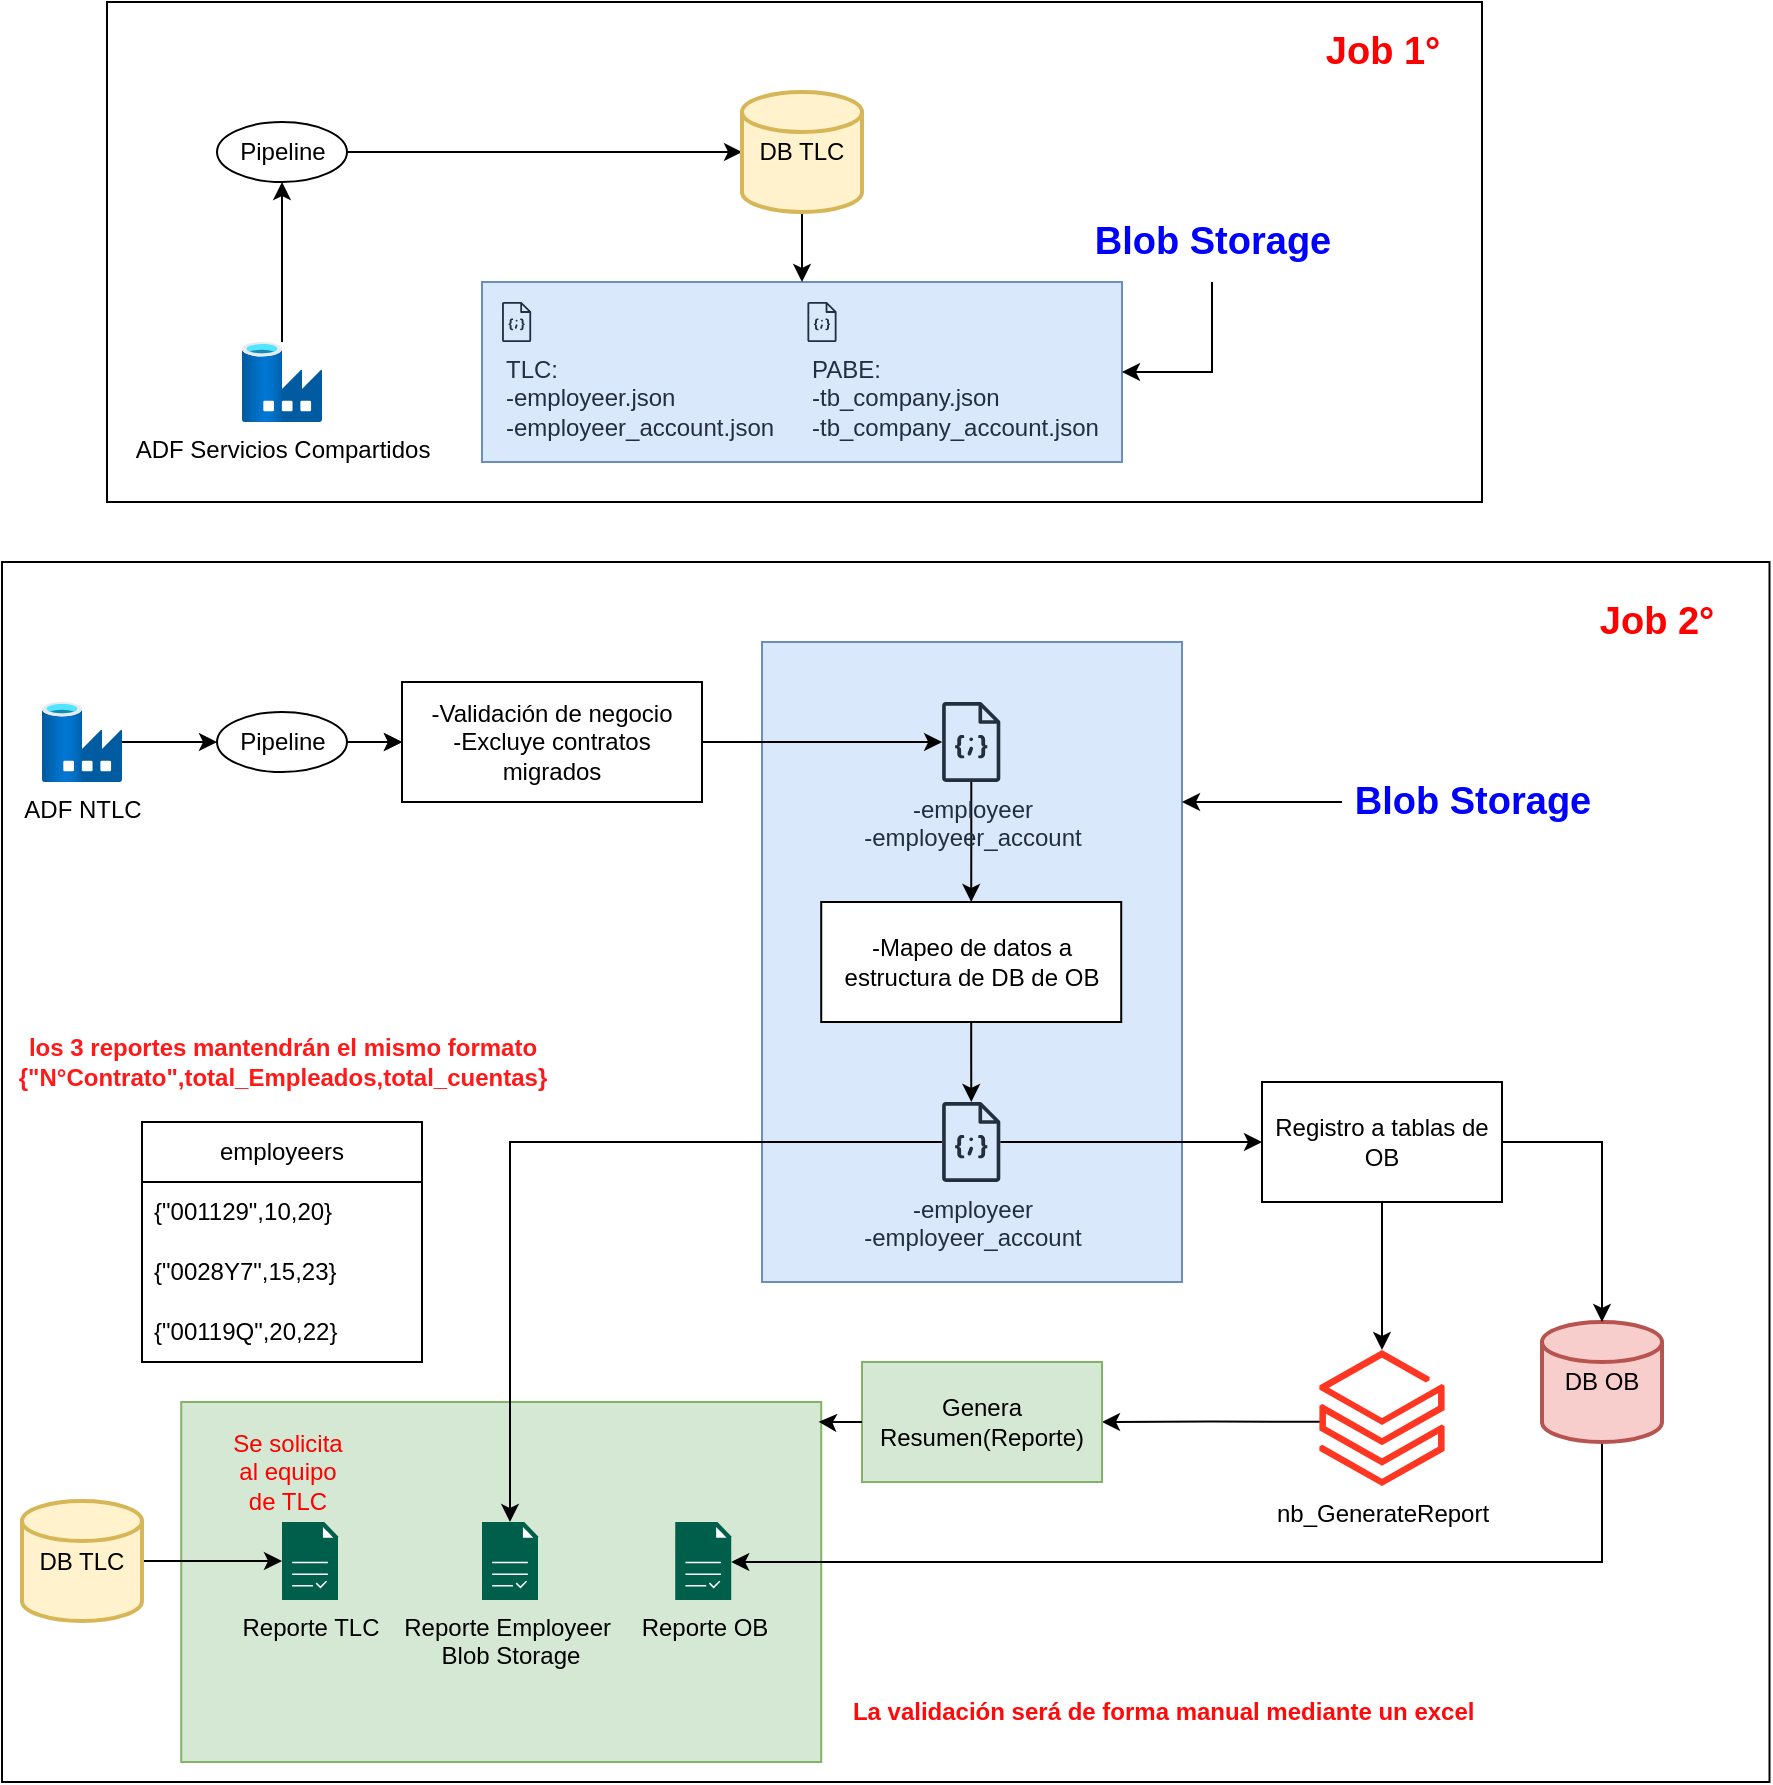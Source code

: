 <mxfile version="24.8.9" pages="2">
  <diagram name="Migración de Empleados TLC -&gt; OB" id="nlCe0b7GKrIll_RBae49">
    <mxGraphModel dx="2259" dy="1961" grid="1" gridSize="10" guides="1" tooltips="1" connect="1" arrows="1" fold="1" page="1" pageScale="1" pageWidth="827" pageHeight="1169" math="0" shadow="0">
      <root>
        <mxCell id="0" />
        <mxCell id="1" parent="0" />
        <mxCell id="HSUewxkY6lKR0_UNjJip-84" value="" style="rounded=0;whiteSpace=wrap;html=1;" parent="1" vertex="1">
          <mxGeometry x="-40" y="150" width="883.75" height="610" as="geometry" />
        </mxCell>
        <mxCell id="HSUewxkY6lKR0_UNjJip-83" value="" style="rounded=0;whiteSpace=wrap;html=1;" parent="1" vertex="1">
          <mxGeometry x="12.5" y="-130" width="687.5" height="250" as="geometry" />
        </mxCell>
        <mxCell id="HSUewxkY6lKR0_UNjJip-78" value="" style="rounded=0;whiteSpace=wrap;html=1;fillColor=#d5e8d4;strokeColor=#82b366;" parent="1" vertex="1">
          <mxGeometry x="49.61" y="570" width="320" height="180" as="geometry" />
        </mxCell>
        <mxCell id="HSUewxkY6lKR0_UNjJip-64" value="" style="rounded=0;whiteSpace=wrap;html=1;fillColor=#dae8fc;strokeColor=#6c8ebf;" parent="1" vertex="1">
          <mxGeometry x="340" y="190" width="210" height="320" as="geometry" />
        </mxCell>
        <mxCell id="HSUewxkY6lKR0_UNjJip-3" style="edgeStyle=orthogonalEdgeStyle;rounded=0;orthogonalLoop=1;jettySize=auto;html=1;entryX=0.5;entryY=1;entryDx=0;entryDy=0;" parent="1" source="HSUewxkY6lKR0_UNjJip-1" target="HSUewxkY6lKR0_UNjJip-2" edge="1">
          <mxGeometry relative="1" as="geometry" />
        </mxCell>
        <mxCell id="HSUewxkY6lKR0_UNjJip-1" value="ADF Servicios Compartidos" style="image;aspect=fixed;html=1;points=[];align=center;fontSize=12;image=img/lib/azure2/databases/Data_Factory.svg;" parent="1" vertex="1">
          <mxGeometry x="80" y="40" width="40" height="40" as="geometry" />
        </mxCell>
        <mxCell id="HSUewxkY6lKR0_UNjJip-14" style="edgeStyle=orthogonalEdgeStyle;rounded=0;orthogonalLoop=1;jettySize=auto;html=1;entryX=0;entryY=0.5;entryDx=0;entryDy=0;entryPerimeter=0;" parent="1" source="HSUewxkY6lKR0_UNjJip-2" target="HSUewxkY6lKR0_UNjJip-38" edge="1">
          <mxGeometry relative="1" as="geometry" />
        </mxCell>
        <mxCell id="HSUewxkY6lKR0_UNjJip-2" value="Pipeline" style="ellipse;whiteSpace=wrap;html=1;" parent="1" vertex="1">
          <mxGeometry x="67.5" y="-70" width="65" height="30" as="geometry" />
        </mxCell>
        <mxCell id="HSUewxkY6lKR0_UNjJip-22" value="BlobStorage" style="group;align=right;" parent="1" vertex="1" connectable="0">
          <mxGeometry x="200" y="10" width="320" height="90" as="geometry" />
        </mxCell>
        <mxCell id="HSUewxkY6lKR0_UNjJip-13" value="" style="rounded=0;whiteSpace=wrap;html=1;fillColor=#dae8fc;strokeColor=#6c8ebf;" parent="HSUewxkY6lKR0_UNjJip-22" vertex="1">
          <mxGeometry width="320" height="90" as="geometry" />
        </mxCell>
        <mxCell id="HSUewxkY6lKR0_UNjJip-11" value="TLC:&lt;br&gt;-employeer.json&lt;br&gt;-employeer_account.json" style="sketch=0;outlineConnect=0;fontColor=#232F3E;gradientColor=none;fillColor=#232F3D;strokeColor=none;dashed=0;verticalLabelPosition=bottom;verticalAlign=top;align=left;html=1;fontSize=12;fontStyle=0;aspect=fixed;pointerEvents=1;shape=mxgraph.aws4.json_script;" parent="HSUewxkY6lKR0_UNjJip-22" vertex="1">
          <mxGeometry x="10" y="10" width="14.61" height="20" as="geometry" />
        </mxCell>
        <mxCell id="HSUewxkY6lKR0_UNjJip-12" value="PABE:&lt;br&gt;&lt;div style=&quot;&quot;&gt;&lt;span style=&quot;background-color: initial;&quot;&gt;-tb_company.json&lt;/span&gt;&lt;/div&gt;-tb_company_account.json" style="sketch=0;outlineConnect=0;fontColor=#232F3E;gradientColor=none;fillColor=#232F3D;strokeColor=none;dashed=0;verticalLabelPosition=bottom;verticalAlign=top;align=left;html=1;fontSize=12;fontStyle=0;aspect=fixed;pointerEvents=1;shape=mxgraph.aws4.json_script;" parent="HSUewxkY6lKR0_UNjJip-22" vertex="1">
          <mxGeometry x="162.69" y="10" width="14.61" height="20" as="geometry" />
        </mxCell>
        <mxCell id="HSUewxkY6lKR0_UNjJip-16" value="" style="rounded=0;whiteSpace=wrap;html=1;fillColor=#dae8fc;strokeColor=#6c8ebf;" parent="HSUewxkY6lKR0_UNjJip-22" vertex="1">
          <mxGeometry width="320" height="90" as="geometry" />
        </mxCell>
        <mxCell id="HSUewxkY6lKR0_UNjJip-17" value="TLC:&lt;br&gt;-employeer.json&lt;br&gt;-employeer_account.json" style="sketch=0;outlineConnect=0;fontColor=#232F3E;gradientColor=none;fillColor=#232F3D;strokeColor=none;dashed=0;verticalLabelPosition=bottom;verticalAlign=top;align=left;html=1;fontSize=12;fontStyle=0;aspect=fixed;pointerEvents=1;shape=mxgraph.aws4.json_script;" parent="HSUewxkY6lKR0_UNjJip-22" vertex="1">
          <mxGeometry x="10" y="10" width="14.61" height="20" as="geometry" />
        </mxCell>
        <mxCell id="HSUewxkY6lKR0_UNjJip-18" value="PABE:&lt;br&gt;&lt;div style=&quot;&quot;&gt;&lt;span style=&quot;background-color: initial;&quot;&gt;-tb_company.json&lt;/span&gt;&lt;/div&gt;-tb_company_account.json" style="sketch=0;outlineConnect=0;fontColor=#232F3E;gradientColor=none;fillColor=#232F3D;strokeColor=none;dashed=0;verticalLabelPosition=bottom;verticalAlign=top;align=left;html=1;fontSize=12;fontStyle=0;aspect=fixed;pointerEvents=1;shape=mxgraph.aws4.json_script;" parent="HSUewxkY6lKR0_UNjJip-22" vertex="1">
          <mxGeometry x="162.69" y="10" width="14.61" height="20" as="geometry" />
        </mxCell>
        <mxCell id="HSUewxkY6lKR0_UNjJip-46" style="edgeStyle=orthogonalEdgeStyle;rounded=0;orthogonalLoop=1;jettySize=auto;html=1;entryX=0;entryY=0.5;entryDx=0;entryDy=0;" parent="1" source="HSUewxkY6lKR0_UNjJip-30" target="HSUewxkY6lKR0_UNjJip-32" edge="1">
          <mxGeometry relative="1" as="geometry" />
        </mxCell>
        <mxCell id="HSUewxkY6lKR0_UNjJip-30" value="ADF NTLC" style="image;aspect=fixed;html=1;points=[];align=center;fontSize=12;image=img/lib/azure2/databases/Data_Factory.svg;" parent="1" vertex="1">
          <mxGeometry x="-20" y="220" width="40" height="40" as="geometry" />
        </mxCell>
        <mxCell id="HSUewxkY6lKR0_UNjJip-47" style="edgeStyle=orthogonalEdgeStyle;rounded=0;orthogonalLoop=1;jettySize=auto;html=1;" parent="1" source="HSUewxkY6lKR0_UNjJip-49" target="HSUewxkY6lKR0_UNjJip-37" edge="1">
          <mxGeometry relative="1" as="geometry" />
        </mxCell>
        <mxCell id="HSUewxkY6lKR0_UNjJip-50" value="" style="edgeStyle=orthogonalEdgeStyle;rounded=0;orthogonalLoop=1;jettySize=auto;html=1;" parent="1" source="HSUewxkY6lKR0_UNjJip-32" target="HSUewxkY6lKR0_UNjJip-49" edge="1">
          <mxGeometry relative="1" as="geometry" />
        </mxCell>
        <mxCell id="HSUewxkY6lKR0_UNjJip-32" value="Pipeline" style="ellipse;whiteSpace=wrap;html=1;" parent="1" vertex="1">
          <mxGeometry x="67.5" y="225" width="65" height="30" as="geometry" />
        </mxCell>
        <mxCell id="HSUewxkY6lKR0_UNjJip-52" style="edgeStyle=orthogonalEdgeStyle;rounded=0;orthogonalLoop=1;jettySize=auto;html=1;" parent="1" source="HSUewxkY6lKR0_UNjJip-37" target="HSUewxkY6lKR0_UNjJip-51" edge="1">
          <mxGeometry relative="1" as="geometry" />
        </mxCell>
        <mxCell id="HSUewxkY6lKR0_UNjJip-37" value="-employeer&lt;br&gt;-employeer_account" style="sketch=0;outlineConnect=0;fontColor=#232F3E;gradientColor=none;fillColor=#232F3D;strokeColor=none;dashed=0;verticalLabelPosition=bottom;verticalAlign=top;align=center;html=1;fontSize=12;fontStyle=0;aspect=fixed;pointerEvents=1;shape=mxgraph.aws4.json_script;" parent="1" vertex="1">
          <mxGeometry x="430" y="220" width="29.22" height="40" as="geometry" />
        </mxCell>
        <mxCell id="HSUewxkY6lKR0_UNjJip-39" style="edgeStyle=orthogonalEdgeStyle;rounded=0;orthogonalLoop=1;jettySize=auto;html=1;entryX=0.5;entryY=0;entryDx=0;entryDy=0;" parent="1" source="HSUewxkY6lKR0_UNjJip-38" target="HSUewxkY6lKR0_UNjJip-16" edge="1">
          <mxGeometry relative="1" as="geometry" />
        </mxCell>
        <mxCell id="HSUewxkY6lKR0_UNjJip-38" value="DB TLC" style="strokeWidth=2;html=1;shape=mxgraph.flowchart.database;whiteSpace=wrap;fillColor=#fff2cc;strokeColor=#d6b656;" parent="1" vertex="1">
          <mxGeometry x="330" y="-85" width="60" height="60" as="geometry" />
        </mxCell>
        <mxCell id="HSUewxkY6lKR0_UNjJip-74" style="edgeStyle=orthogonalEdgeStyle;rounded=0;orthogonalLoop=1;jettySize=auto;html=1;exitX=0.5;exitY=1;exitDx=0;exitDy=0;exitPerimeter=0;" parent="1" source="HSUewxkY6lKR0_UNjJip-42" target="HSUewxkY6lKR0_UNjJip-69" edge="1">
          <mxGeometry relative="1" as="geometry">
            <mxPoint x="739.42" y="650.0" as="sourcePoint" />
            <mxPoint x="320.003" y="720" as="targetPoint" />
            <Array as="points">
              <mxPoint x="760" y="650" />
            </Array>
          </mxGeometry>
        </mxCell>
        <mxCell id="HSUewxkY6lKR0_UNjJip-42" value="DB OB" style="strokeWidth=2;html=1;shape=mxgraph.flowchart.database;whiteSpace=wrap;fillColor=#f8cecc;strokeColor=#b85450;" parent="1" vertex="1">
          <mxGeometry x="730" y="530" width="60" height="60" as="geometry" />
        </mxCell>
        <mxCell id="HSUewxkY6lKR0_UNjJip-53" style="edgeStyle=orthogonalEdgeStyle;rounded=0;orthogonalLoop=1;jettySize=auto;html=1;" parent="1" source="HSUewxkY6lKR0_UNjJip-51" target="HSUewxkY6lKR0_UNjJip-55" edge="1">
          <mxGeometry relative="1" as="geometry">
            <mxPoint x="444.61" y="420" as="targetPoint" />
          </mxGeometry>
        </mxCell>
        <mxCell id="HSUewxkY6lKR0_UNjJip-51" value="-Mapeo de datos a estructura de DB de OB" style="whiteSpace=wrap;html=1;" parent="1" vertex="1">
          <mxGeometry x="369.61" y="320" width="150" height="60" as="geometry" />
        </mxCell>
        <mxCell id="HSUewxkY6lKR0_UNjJip-59" value="" style="edgeStyle=orthogonalEdgeStyle;rounded=0;orthogonalLoop=1;jettySize=auto;html=1;" parent="1" source="HSUewxkY6lKR0_UNjJip-55" target="HSUewxkY6lKR0_UNjJip-60" edge="1">
          <mxGeometry relative="1" as="geometry">
            <mxPoint x="510" y="440" as="targetPoint" />
          </mxGeometry>
        </mxCell>
        <mxCell id="HSUewxkY6lKR0_UNjJip-77" style="edgeStyle=orthogonalEdgeStyle;rounded=0;orthogonalLoop=1;jettySize=auto;html=1;" parent="1" source="HSUewxkY6lKR0_UNjJip-55" target="HSUewxkY6lKR0_UNjJip-72" edge="1">
          <mxGeometry relative="1" as="geometry" />
        </mxCell>
        <mxCell id="HSUewxkY6lKR0_UNjJip-55" value="-employeer&lt;br&gt;-employeer_account" style="sketch=0;outlineConnect=0;fontColor=#232F3E;gradientColor=none;fillColor=#232F3D;strokeColor=none;dashed=0;verticalLabelPosition=bottom;verticalAlign=top;align=center;html=1;fontSize=12;fontStyle=0;aspect=fixed;pointerEvents=1;shape=mxgraph.aws4.json_script;" parent="1" vertex="1">
          <mxGeometry x="430" y="420" width="29.22" height="40" as="geometry" />
        </mxCell>
        <mxCell id="HSUewxkY6lKR0_UNjJip-61" style="edgeStyle=orthogonalEdgeStyle;rounded=0;orthogonalLoop=1;jettySize=auto;html=1;entryX=0.5;entryY=0;entryDx=0;entryDy=0;entryPerimeter=0;" parent="1" source="HSUewxkY6lKR0_UNjJip-60" target="HSUewxkY6lKR0_UNjJip-42" edge="1">
          <mxGeometry relative="1" as="geometry">
            <mxPoint x="600" y="270.0" as="targetPoint" />
          </mxGeometry>
        </mxCell>
        <mxCell id="HSUewxkY6lKR0_UNjJip-67" style="edgeStyle=orthogonalEdgeStyle;rounded=0;orthogonalLoop=1;jettySize=auto;html=1;entryX=1;entryY=0.5;entryDx=0;entryDy=0;exitX=0.049;exitY=0.527;exitDx=0;exitDy=0;exitPerimeter=0;" parent="1" source="HSUewxkY6lKR0_UNjJip-104" target="HSUewxkY6lKR0_UNjJip-66" edge="1">
          <mxGeometry relative="1" as="geometry">
            <mxPoint x="640" y="610" as="sourcePoint" />
          </mxGeometry>
        </mxCell>
        <mxCell id="HSUewxkY6lKR0_UNjJip-60" value="Registro a tablas de OB" style="rounded=0;whiteSpace=wrap;html=1;" parent="1" vertex="1">
          <mxGeometry x="590" y="410" width="120" height="60" as="geometry" />
        </mxCell>
        <mxCell id="HSUewxkY6lKR0_UNjJip-66" value="Genera Resumen(Reporte)" style="rounded=0;whiteSpace=wrap;html=1;fillColor=#d5e8d4;strokeColor=#82b366;" parent="1" vertex="1">
          <mxGeometry x="390" y="550" width="120" height="60" as="geometry" />
        </mxCell>
        <mxCell id="HSUewxkY6lKR0_UNjJip-69" value="Reporte OB" style="sketch=0;pointerEvents=1;shadow=0;dashed=0;html=1;strokeColor=none;fillColor=#005F4B;labelPosition=center;verticalLabelPosition=bottom;verticalAlign=top;align=center;outlineConnect=0;shape=mxgraph.veeam2.report;" parent="1" vertex="1">
          <mxGeometry x="296.61" y="630" width="28.0" height="39" as="geometry" />
        </mxCell>
        <mxCell id="HSUewxkY6lKR0_UNjJip-71" value="Reporte TLC" style="sketch=0;pointerEvents=1;shadow=0;dashed=0;html=1;strokeColor=none;fillColor=#005F4B;labelPosition=center;verticalLabelPosition=bottom;verticalAlign=top;align=center;outlineConnect=0;shape=mxgraph.veeam2.report;" parent="1" vertex="1">
          <mxGeometry x="100" y="630" width="28.0" height="39" as="geometry" />
        </mxCell>
        <mxCell id="HSUewxkY6lKR0_UNjJip-72" value="Reporte Employeer&amp;nbsp;&lt;div&gt;Blob Storage&lt;/div&gt;" style="sketch=0;pointerEvents=1;shadow=0;dashed=0;html=1;strokeColor=none;fillColor=#005F4B;labelPosition=center;verticalLabelPosition=bottom;verticalAlign=top;align=center;outlineConnect=0;shape=mxgraph.veeam2.report;" parent="1" vertex="1">
          <mxGeometry x="200" y="630" width="28.0" height="39" as="geometry" />
        </mxCell>
        <mxCell id="HSUewxkY6lKR0_UNjJip-76" style="edgeStyle=orthogonalEdgeStyle;rounded=0;orthogonalLoop=1;jettySize=auto;html=1;" parent="1" source="HSUewxkY6lKR0_UNjJip-75" target="HSUewxkY6lKR0_UNjJip-71" edge="1">
          <mxGeometry relative="1" as="geometry" />
        </mxCell>
        <mxCell id="HSUewxkY6lKR0_UNjJip-75" value="DB TLC" style="strokeWidth=2;html=1;shape=mxgraph.flowchart.database;whiteSpace=wrap;fillColor=#fff2cc;strokeColor=#d6b656;" parent="1" vertex="1">
          <mxGeometry x="-30" y="619.5" width="60" height="60" as="geometry" />
        </mxCell>
        <mxCell id="HSUewxkY6lKR0_UNjJip-80" style="edgeStyle=orthogonalEdgeStyle;rounded=0;orthogonalLoop=1;jettySize=auto;html=1;entryX=0.996;entryY=0.055;entryDx=0;entryDy=0;entryPerimeter=0;" parent="1" source="HSUewxkY6lKR0_UNjJip-66" target="HSUewxkY6lKR0_UNjJip-78" edge="1">
          <mxGeometry relative="1" as="geometry" />
        </mxCell>
        <mxCell id="HSUewxkY6lKR0_UNjJip-81" value="Job 1°" style="text;html=1;align=center;verticalAlign=middle;resizable=0;points=[];autosize=1;strokeColor=none;fillColor=none;fontStyle=1;fontColor=#ff0000;fontSize=19;" parent="1" vertex="1">
          <mxGeometry x="610" y="-125" width="80" height="40" as="geometry" />
        </mxCell>
        <mxCell id="HSUewxkY6lKR0_UNjJip-85" value="Job 2°" style="text;html=1;align=center;verticalAlign=middle;resizable=0;points=[];autosize=1;strokeColor=none;fillColor=none;fontStyle=1;fontColor=#ff0000;fontSize=19;" parent="1" vertex="1">
          <mxGeometry x="747" y="160" width="80" height="40" as="geometry" />
        </mxCell>
        <mxCell id="HSUewxkY6lKR0_UNjJip-86" value="" style="edgeStyle=orthogonalEdgeStyle;rounded=0;orthogonalLoop=1;jettySize=auto;html=1;" parent="1" source="HSUewxkY6lKR0_UNjJip-32" target="HSUewxkY6lKR0_UNjJip-49" edge="1">
          <mxGeometry relative="1" as="geometry">
            <mxPoint x="133" y="240" as="sourcePoint" />
            <mxPoint x="430" y="240" as="targetPoint" />
          </mxGeometry>
        </mxCell>
        <mxCell id="HSUewxkY6lKR0_UNjJip-49" value="-Validación de negocio&lt;br&gt;-Excluye contratos migrados" style="whiteSpace=wrap;html=1;" parent="1" vertex="1">
          <mxGeometry x="160" y="210" width="150" height="60" as="geometry" />
        </mxCell>
        <mxCell id="HSUewxkY6lKR0_UNjJip-88" value="employeers" style="swimlane;fontStyle=0;childLayout=stackLayout;horizontal=1;startSize=30;horizontalStack=0;resizeParent=1;resizeParentMax=0;resizeLast=0;collapsible=1;marginBottom=0;whiteSpace=wrap;html=1;" parent="1" vertex="1">
          <mxGeometry x="30" y="430" width="140" height="120" as="geometry" />
        </mxCell>
        <mxCell id="HSUewxkY6lKR0_UNjJip-89" value="{&quot;001129&quot;,10,20}" style="text;strokeColor=none;fillColor=none;align=left;verticalAlign=middle;spacingLeft=4;spacingRight=4;overflow=hidden;points=[[0,0.5],[1,0.5]];portConstraint=eastwest;rotatable=0;whiteSpace=wrap;html=1;" parent="HSUewxkY6lKR0_UNjJip-88" vertex="1">
          <mxGeometry y="30" width="140" height="30" as="geometry" />
        </mxCell>
        <mxCell id="HSUewxkY6lKR0_UNjJip-90" value="{&quot;0028Y7&quot;,15,23}" style="text;strokeColor=none;fillColor=none;align=left;verticalAlign=middle;spacingLeft=4;spacingRight=4;overflow=hidden;points=[[0,0.5],[1,0.5]];portConstraint=eastwest;rotatable=0;whiteSpace=wrap;html=1;" parent="HSUewxkY6lKR0_UNjJip-88" vertex="1">
          <mxGeometry y="60" width="140" height="30" as="geometry" />
        </mxCell>
        <mxCell id="HSUewxkY6lKR0_UNjJip-91" value="{&quot;00119Q&quot;,20,22}" style="text;strokeColor=none;fillColor=none;align=left;verticalAlign=middle;spacingLeft=4;spacingRight=4;overflow=hidden;points=[[0,0.5],[1,0.5]];portConstraint=eastwest;rotatable=0;whiteSpace=wrap;html=1;" parent="HSUewxkY6lKR0_UNjJip-88" vertex="1">
          <mxGeometry y="90" width="140" height="30" as="geometry" />
        </mxCell>
        <mxCell id="HSUewxkY6lKR0_UNjJip-93" value="los 3 reportes mantendrán el mismo formato&lt;div&gt;{&quot;N°Contrato&quot;,total_Empleados,total_cuentas}&lt;/div&gt;" style="text;html=1;align=center;verticalAlign=middle;whiteSpace=wrap;rounded=0;fontColor=#FF1919;fontStyle=1" parent="1" vertex="1">
          <mxGeometry x="22.5" y="360" width="155" height="80" as="geometry" />
        </mxCell>
        <mxCell id="HSUewxkY6lKR0_UNjJip-94" value="La validación será de forma manual mediante un excel&amp;nbsp;" style="text;html=1;align=center;verticalAlign=middle;whiteSpace=wrap;rounded=0;fontStyle=1;fontColor=#FF0A0A;" parent="1" vertex="1">
          <mxGeometry x="369.61" y="710" width="345.39" height="30" as="geometry" />
        </mxCell>
        <mxCell id="HSUewxkY6lKR0_UNjJip-96" style="edgeStyle=orthogonalEdgeStyle;rounded=0;orthogonalLoop=1;jettySize=auto;html=1;entryX=1;entryY=0.5;entryDx=0;entryDy=0;" parent="1" source="HSUewxkY6lKR0_UNjJip-95" target="HSUewxkY6lKR0_UNjJip-16" edge="1">
          <mxGeometry relative="1" as="geometry">
            <Array as="points">
              <mxPoint x="565" y="55" />
            </Array>
          </mxGeometry>
        </mxCell>
        <mxCell id="HSUewxkY6lKR0_UNjJip-95" value="Blob Storage" style="text;html=1;align=center;verticalAlign=middle;resizable=0;points=[];autosize=1;strokeColor=none;fillColor=none;fontStyle=1;fontColor=#0000FF;fontSize=19;" parent="1" vertex="1">
          <mxGeometry x="500" y="-30" width="130" height="40" as="geometry" />
        </mxCell>
        <mxCell id="HSUewxkY6lKR0_UNjJip-101" style="edgeStyle=orthogonalEdgeStyle;rounded=0;orthogonalLoop=1;jettySize=auto;html=1;entryX=1;entryY=0.25;entryDx=0;entryDy=0;" parent="1" source="HSUewxkY6lKR0_UNjJip-97" target="HSUewxkY6lKR0_UNjJip-64" edge="1">
          <mxGeometry relative="1" as="geometry" />
        </mxCell>
        <mxCell id="HSUewxkY6lKR0_UNjJip-97" value="Blob Storage" style="text;html=1;align=center;verticalAlign=middle;resizable=0;points=[];autosize=1;strokeColor=none;fillColor=none;fontStyle=1;fontColor=#0000FF;fontSize=19;" parent="1" vertex="1">
          <mxGeometry x="630" y="250" width="130" height="40" as="geometry" />
        </mxCell>
        <mxCell id="HSUewxkY6lKR0_UNjJip-103" value="" style="edgeStyle=orthogonalEdgeStyle;rounded=0;orthogonalLoop=1;jettySize=auto;html=1;exitX=0.5;exitY=1;exitDx=0;exitDy=0;" parent="1" source="HSUewxkY6lKR0_UNjJip-60" target="HSUewxkY6lKR0_UNjJip-104" edge="1">
          <mxGeometry relative="1" as="geometry">
            <mxPoint x="650" y="470" as="sourcePoint" />
            <mxPoint x="700" y="580" as="targetPoint" />
          </mxGeometry>
        </mxCell>
        <mxCell id="HSUewxkY6lKR0_UNjJip-104" value="nb_GenerateReport" style="image;aspect=fixed;html=1;points=[];align=center;fontSize=12;image=img/lib/azure2/analytics/Azure_Databricks.svg;" parent="1" vertex="1">
          <mxGeometry x="618.6" y="544" width="62.8" height="68" as="geometry" />
        </mxCell>
        <mxCell id="HSUewxkY6lKR0_UNjJip-105" value="Se solicita al equipo de TLC" style="text;html=1;align=center;verticalAlign=middle;whiteSpace=wrap;rounded=0;fontColor=#ff0000;" parent="1" vertex="1">
          <mxGeometry x="72.5" y="589.5" width="60" height="30" as="geometry" />
        </mxCell>
      </root>
    </mxGraphModel>
  </diagram>
  <diagram id="oU2EmzCUuAfoSv13RaPH" name="Página-8">
    <mxGraphModel dx="1432" dy="792" grid="1" gridSize="10" guides="1" tooltips="1" connect="1" arrows="1" fold="1" page="1" pageScale="1" pageWidth="827" pageHeight="1169" math="0" shadow="0">
      <root>
        <mxCell id="0" />
        <mxCell id="1" parent="0" />
        <mxCell id="szAG_YBg8i103SoV509M-35" value="" style="whiteSpace=wrap;html=1;aspect=fixed;" parent="1" vertex="1">
          <mxGeometry x="570" y="570" width="500" height="500" as="geometry" />
        </mxCell>
        <mxCell id="szAG_YBg8i103SoV509M-5" style="edgeStyle=orthogonalEdgeStyle;rounded=0;orthogonalLoop=1;jettySize=auto;html=1;entryX=0;entryY=0.5;entryDx=0;entryDy=0;" parent="1" source="szAG_YBg8i103SoV509M-1" target="szAG_YBg8i103SoV509M-2" edge="1">
          <mxGeometry relative="1" as="geometry" />
        </mxCell>
        <mxCell id="szAG_YBg8i103SoV509M-1" value="Desarrollo&lt;div&gt;&lt;br&gt;&lt;/div&gt;" style="rounded=0;whiteSpace=wrap;html=1;" parent="1" vertex="1">
          <mxGeometry x="30" y="150" width="120" height="110" as="geometry" />
        </mxCell>
        <mxCell id="szAG_YBg8i103SoV509M-7" style="edgeStyle=orthogonalEdgeStyle;rounded=0;orthogonalLoop=1;jettySize=auto;html=1;entryX=0;entryY=0.5;entryDx=0;entryDy=0;" parent="1" source="szAG_YBg8i103SoV509M-2" target="szAG_YBg8i103SoV509M-6" edge="1">
          <mxGeometry relative="1" as="geometry" />
        </mxCell>
        <mxCell id="szAG_YBg8i103SoV509M-2" value="PR pre-develop" style="rounded=0;whiteSpace=wrap;html=1;" parent="1" vertex="1">
          <mxGeometry x="290" y="175" width="120" height="60" as="geometry" />
        </mxCell>
        <mxCell id="szAG_YBg8i103SoV509M-3" value="" style="shape=cylinder3;whiteSpace=wrap;html=1;boundedLbl=1;backgroundOutline=1;size=15;" parent="1" vertex="1">
          <mxGeometry x="320" width="60" height="80" as="geometry" />
        </mxCell>
        <mxCell id="szAG_YBg8i103SoV509M-4" style="edgeStyle=orthogonalEdgeStyle;rounded=0;orthogonalLoop=1;jettySize=auto;html=1;entryX=0.5;entryY=1;entryDx=0;entryDy=0;entryPerimeter=0;" parent="1" source="szAG_YBg8i103SoV509M-2" target="szAG_YBg8i103SoV509M-3" edge="1">
          <mxGeometry relative="1" as="geometry" />
        </mxCell>
        <mxCell id="szAG_YBg8i103SoV509M-6" value="Pr develop" style="rounded=0;whiteSpace=wrap;html=1;" parent="1" vertex="1">
          <mxGeometry x="460" y="175" width="120" height="60" as="geometry" />
        </mxCell>
        <mxCell id="szAG_YBg8i103SoV509M-8" style="edgeStyle=orthogonalEdgeStyle;rounded=0;orthogonalLoop=1;jettySize=auto;html=1;entryX=1;entryY=1;entryDx=0;entryDy=-15;entryPerimeter=0;" parent="1" source="szAG_YBg8i103SoV509M-6" target="szAG_YBg8i103SoV509M-3" edge="1">
          <mxGeometry relative="1" as="geometry">
            <Array as="points">
              <mxPoint x="520" y="65" />
            </Array>
          </mxGeometry>
        </mxCell>
        <mxCell id="szAG_YBg8i103SoV509M-10" style="edgeStyle=orthogonalEdgeStyle;rounded=0;orthogonalLoop=1;jettySize=auto;html=1;" parent="1" source="szAG_YBg8i103SoV509M-9" target="szAG_YBg8i103SoV509M-11" edge="1">
          <mxGeometry relative="1" as="geometry">
            <mxPoint x="210" y="360" as="targetPoint" />
          </mxGeometry>
        </mxCell>
        <mxCell id="szAG_YBg8i103SoV509M-9" value="OCD" style="shape=hexagon;perimeter=hexagonPerimeter2;whiteSpace=wrap;html=1;fixedSize=1;" parent="1" vertex="1">
          <mxGeometry x="30" y="320" width="120" height="80" as="geometry" />
        </mxCell>
        <mxCell id="szAG_YBg8i103SoV509M-12" style="edgeStyle=orthogonalEdgeStyle;rounded=0;orthogonalLoop=1;jettySize=auto;html=1;" parent="1" source="szAG_YBg8i103SoV509M-11" target="szAG_YBg8i103SoV509M-13" edge="1">
          <mxGeometry relative="1" as="geometry">
            <mxPoint x="400" y="360" as="targetPoint" />
          </mxGeometry>
        </mxCell>
        <mxCell id="szAG_YBg8i103SoV509M-11" value="Detallas pasos de la OCD" style="rounded=0;whiteSpace=wrap;html=1;" parent="1" vertex="1">
          <mxGeometry x="220" y="330" width="120" height="60" as="geometry" />
        </mxCell>
        <mxCell id="szAG_YBg8i103SoV509M-15" value="" style="edgeStyle=orthogonalEdgeStyle;rounded=0;orthogonalLoop=1;jettySize=auto;html=1;" parent="1" source="szAG_YBg8i103SoV509M-13" target="szAG_YBg8i103SoV509M-14" edge="1">
          <mxGeometry relative="1" as="geometry" />
        </mxCell>
        <mxCell id="szAG_YBg8i103SoV509M-13" value="Validación Técnica ( LT )" style="rounded=0;whiteSpace=wrap;html=1;" parent="1" vertex="1">
          <mxGeometry x="380" y="330" width="120" height="60" as="geometry" />
        </mxCell>
        <mxCell id="szAG_YBg8i103SoV509M-17" value="" style="edgeStyle=orthogonalEdgeStyle;rounded=0;orthogonalLoop=1;jettySize=auto;html=1;" parent="1" source="szAG_YBg8i103SoV509M-14" target="szAG_YBg8i103SoV509M-16" edge="1">
          <mxGeometry relative="1" as="geometry" />
        </mxCell>
        <mxCell id="szAG_YBg8i103SoV509M-14" value="Congelamiento" style="rounded=0;whiteSpace=wrap;html=1;" parent="1" vertex="1">
          <mxGeometry x="560" y="330" width="120" height="60" as="geometry" />
        </mxCell>
        <mxCell id="szAG_YBg8i103SoV509M-19" style="edgeStyle=orthogonalEdgeStyle;rounded=0;orthogonalLoop=1;jettySize=auto;html=1;entryX=0;entryY=1;entryDx=0;entryDy=0;" parent="1" source="szAG_YBg8i103SoV509M-16" target="szAG_YBg8i103SoV509M-18" edge="1">
          <mxGeometry relative="1" as="geometry" />
        </mxCell>
        <mxCell id="szAG_YBg8i103SoV509M-16" value="Pruebas QA" style="rounded=0;whiteSpace=wrap;html=1;" parent="1" vertex="1">
          <mxGeometry x="560" y="470" width="120" height="60" as="geometry" />
        </mxCell>
        <mxCell id="szAG_YBg8i103SoV509M-18" value="Reversión" style="rounded=0;whiteSpace=wrap;html=1;" parent="1" vertex="1">
          <mxGeometry x="720" y="330" width="120" height="60" as="geometry" />
        </mxCell>
        <mxCell id="szAG_YBg8i103SoV509M-20" value="Pruebas QA" style="rounded=0;whiteSpace=wrap;html=1;" parent="1" vertex="1">
          <mxGeometry x="730" y="480" width="120" height="60" as="geometry" />
        </mxCell>
        <mxCell id="szAG_YBg8i103SoV509M-21" style="edgeStyle=orthogonalEdgeStyle;rounded=0;orthogonalLoop=1;jettySize=auto;html=1;entryX=0.425;entryY=0;entryDx=0;entryDy=0;entryPerimeter=0;" parent="1" source="szAG_YBg8i103SoV509M-18" target="szAG_YBg8i103SoV509M-20" edge="1">
          <mxGeometry relative="1" as="geometry" />
        </mxCell>
        <mxCell id="szAG_YBg8i103SoV509M-22" value="Recongelamiento" style="rounded=0;whiteSpace=wrap;html=1;" parent="1" vertex="1">
          <mxGeometry x="890" y="330" width="120" height="60" as="geometry" />
        </mxCell>
        <mxCell id="szAG_YBg8i103SoV509M-23" style="edgeStyle=orthogonalEdgeStyle;rounded=0;orthogonalLoop=1;jettySize=auto;html=1;entryX=0.067;entryY=1.033;entryDx=0;entryDy=0;entryPerimeter=0;" parent="1" source="szAG_YBg8i103SoV509M-20" target="szAG_YBg8i103SoV509M-22" edge="1">
          <mxGeometry relative="1" as="geometry" />
        </mxCell>
        <mxCell id="szAG_YBg8i103SoV509M-27" style="edgeStyle=orthogonalEdgeStyle;rounded=0;orthogonalLoop=1;jettySize=auto;html=1;entryX=0.5;entryY=1;entryDx=0;entryDy=0;" parent="1" source="szAG_YBg8i103SoV509M-24" target="szAG_YBg8i103SoV509M-26" edge="1">
          <mxGeometry relative="1" as="geometry" />
        </mxCell>
        <mxCell id="szAG_YBg8i103SoV509M-24" value="Pruebas QA" style="rounded=0;whiteSpace=wrap;html=1;" parent="1" vertex="1">
          <mxGeometry x="900" y="480" width="120" height="60" as="geometry" />
        </mxCell>
        <mxCell id="szAG_YBg8i103SoV509M-25" style="edgeStyle=orthogonalEdgeStyle;rounded=0;orthogonalLoop=1;jettySize=auto;html=1;entryX=0.433;entryY=-0.017;entryDx=0;entryDy=0;entryPerimeter=0;" parent="1" source="szAG_YBg8i103SoV509M-22" target="szAG_YBg8i103SoV509M-24" edge="1">
          <mxGeometry relative="1" as="geometry" />
        </mxCell>
        <mxCell id="szAG_YBg8i103SoV509M-26" value="Gestion de Pase" style="rounded=0;whiteSpace=wrap;html=1;" parent="1" vertex="1">
          <mxGeometry x="1030" y="330" width="120" height="60" as="geometry" />
        </mxCell>
        <mxCell id="szAG_YBg8i103SoV509M-30" value="" style="edgeStyle=orthogonalEdgeStyle;rounded=0;orthogonalLoop=1;jettySize=auto;html=1;" parent="1" source="szAG_YBg8i103SoV509M-28" target="szAG_YBg8i103SoV509M-29" edge="1">
          <mxGeometry relative="1" as="geometry" />
        </mxCell>
        <mxCell id="szAG_YBg8i103SoV509M-28" value="Agendar Pase" style="shape=step;perimeter=stepPerimeter;whiteSpace=wrap;html=1;fixedSize=1;" parent="1" vertex="1">
          <mxGeometry x="40" y="600" width="120" height="80" as="geometry" />
        </mxCell>
        <mxCell id="szAG_YBg8i103SoV509M-32" value="" style="edgeStyle=orthogonalEdgeStyle;rounded=0;orthogonalLoop=1;jettySize=auto;html=1;" parent="1" source="szAG_YBg8i103SoV509M-29" target="szAG_YBg8i103SoV509M-31" edge="1">
          <mxGeometry relative="1" as="geometry" />
        </mxCell>
        <mxCell id="szAG_YBg8i103SoV509M-29" value="entrar a itopCalendar y agendar el pase" style="whiteSpace=wrap;html=1;" parent="1" vertex="1">
          <mxGeometry x="240" y="610" width="120" height="60" as="geometry" />
        </mxCell>
        <mxCell id="szAG_YBg8i103SoV509M-34" value="" style="edgeStyle=orthogonalEdgeStyle;rounded=0;orthogonalLoop=1;jettySize=auto;html=1;entryX=-0.009;entryY=0.222;entryDx=0;entryDy=0;entryPerimeter=0;" parent="1" source="szAG_YBg8i103SoV509M-31" target="szAG_YBg8i103SoV509M-35" edge="1">
          <mxGeometry relative="1" as="geometry" />
        </mxCell>
        <mxCell id="szAG_YBg8i103SoV509M-31" value="Confirmación de Buzón" style="whiteSpace=wrap;html=1;" parent="1" vertex="1">
          <mxGeometry x="410" y="610" width="120" height="60" as="geometry" />
        </mxCell>
        <mxCell id="szAG_YBg8i103SoV509M-37" value="" style="edgeStyle=orthogonalEdgeStyle;rounded=0;orthogonalLoop=1;jettySize=auto;html=1;" parent="1" source="szAG_YBg8i103SoV509M-33" target="szAG_YBg8i103SoV509M-36" edge="1">
          <mxGeometry relative="1" as="geometry" />
        </mxCell>
        <mxCell id="szAG_YBg8i103SoV509M-39" style="edgeStyle=orthogonalEdgeStyle;rounded=0;orthogonalLoop=1;jettySize=auto;html=1;entryX=0;entryY=0.5;entryDx=0;entryDy=0;" parent="1" source="szAG_YBg8i103SoV509M-33" target="szAG_YBg8i103SoV509M-38" edge="1">
          <mxGeometry relative="1" as="geometry" />
        </mxCell>
        <mxCell id="szAG_YBg8i103SoV509M-33" value="Conformidad LT" style="whiteSpace=wrap;html=1;" parent="1" vertex="1">
          <mxGeometry x="580" y="585" width="120" height="60" as="geometry" />
        </mxCell>
        <mxCell id="szAG_YBg8i103SoV509M-41" style="edgeStyle=orthogonalEdgeStyle;rounded=0;orthogonalLoop=1;jettySize=auto;html=1;entryX=0;entryY=0.5;entryDx=0;entryDy=0;" parent="1" source="szAG_YBg8i103SoV509M-36" target="szAG_YBg8i103SoV509M-40" edge="1">
          <mxGeometry relative="1" as="geometry" />
        </mxCell>
        <mxCell id="szAG_YBg8i103SoV509M-36" value="Conformidad CL DEV" style="whiteSpace=wrap;html=1;" parent="1" vertex="1">
          <mxGeometry x="750" y="585" width="120" height="60" as="geometry" />
        </mxCell>
        <mxCell id="szAG_YBg8i103SoV509M-42" style="edgeStyle=orthogonalEdgeStyle;rounded=0;orthogonalLoop=1;jettySize=auto;html=1;entryX=0;entryY=0.5;entryDx=0;entryDy=0;" parent="1" source="szAG_YBg8i103SoV509M-38" target="szAG_YBg8i103SoV509M-40" edge="1">
          <mxGeometry relative="1" as="geometry" />
        </mxCell>
        <mxCell id="szAG_YBg8i103SoV509M-38" value="Conformidad CL QA" style="whiteSpace=wrap;html=1;" parent="1" vertex="1">
          <mxGeometry x="750" y="640" width="120" height="60" as="geometry" />
        </mxCell>
        <mxCell id="szAG_YBg8i103SoV509M-40" value="Conformidad OPS" style="whiteSpace=wrap;html=1;" parent="1" vertex="1">
          <mxGeometry x="940" y="610" width="120" height="60" as="geometry" />
        </mxCell>
        <mxCell id="szAG_YBg8i103SoV509M-43" value="Preparar archivo PPR" style="rounded=0;whiteSpace=wrap;html=1;" parent="1" vertex="1">
          <mxGeometry x="750" y="740" width="120" height="60" as="geometry" />
        </mxCell>
        <mxCell id="szAG_YBg8i103SoV509M-44" value="Preparar archivo checklist" style="rounded=0;whiteSpace=wrap;html=1;" parent="1" vertex="1">
          <mxGeometry x="750" y="825" width="120" height="60" as="geometry" />
        </mxCell>
        <mxCell id="szAG_YBg8i103SoV509M-45" value="Creas una tablas con los siguientes archivos" style="rounded=0;whiteSpace=wrap;html=1;" parent="1" vertex="1">
          <mxGeometry x="1241" y="330" width="149" height="60" as="geometry" />
        </mxCell>
        <mxCell id="szAG_YBg8i103SoV509M-46" value="" style="whiteSpace=wrap;html=1;aspect=fixed;" parent="1" vertex="1">
          <mxGeometry x="1135" y="430" width="350" height="350" as="geometry" />
        </mxCell>
        <mxCell id="szAG_YBg8i103SoV509M-48" value="Conformidad OPS" style="whiteSpace=wrap;html=1;" parent="1" vertex="1">
          <mxGeometry x="1250" y="440" width="120" height="60" as="geometry" />
        </mxCell>
        <mxCell id="szAG_YBg8i103SoV509M-49" value="Preparar archivo PPR" style="rounded=0;whiteSpace=wrap;html=1;" parent="1" vertex="1">
          <mxGeometry x="1250" y="512" width="120" height="60" as="geometry" />
        </mxCell>
        <mxCell id="szAG_YBg8i103SoV509M-50" value="Preparar archivo checklist" style="rounded=0;whiteSpace=wrap;html=1;" parent="1" vertex="1">
          <mxGeometry x="1250" y="597" width="120" height="60" as="geometry" />
        </mxCell>
        <mxCell id="szAG_YBg8i103SoV509M-51" value="Confirmación de Buzón" style="whiteSpace=wrap;html=1;" parent="1" vertex="1">
          <mxGeometry x="1250" y="680" width="120" height="60" as="geometry" />
        </mxCell>
        <mxCell id="szAG_YBg8i103SoV509M-52" style="edgeStyle=orthogonalEdgeStyle;rounded=0;orthogonalLoop=1;jettySize=auto;html=1;entryX=0.523;entryY=0;entryDx=0;entryDy=0;entryPerimeter=0;" parent="1" source="szAG_YBg8i103SoV509M-45" target="szAG_YBg8i103SoV509M-46" edge="1">
          <mxGeometry relative="1" as="geometry" />
        </mxCell>
      </root>
    </mxGraphModel>
  </diagram>
</mxfile>
